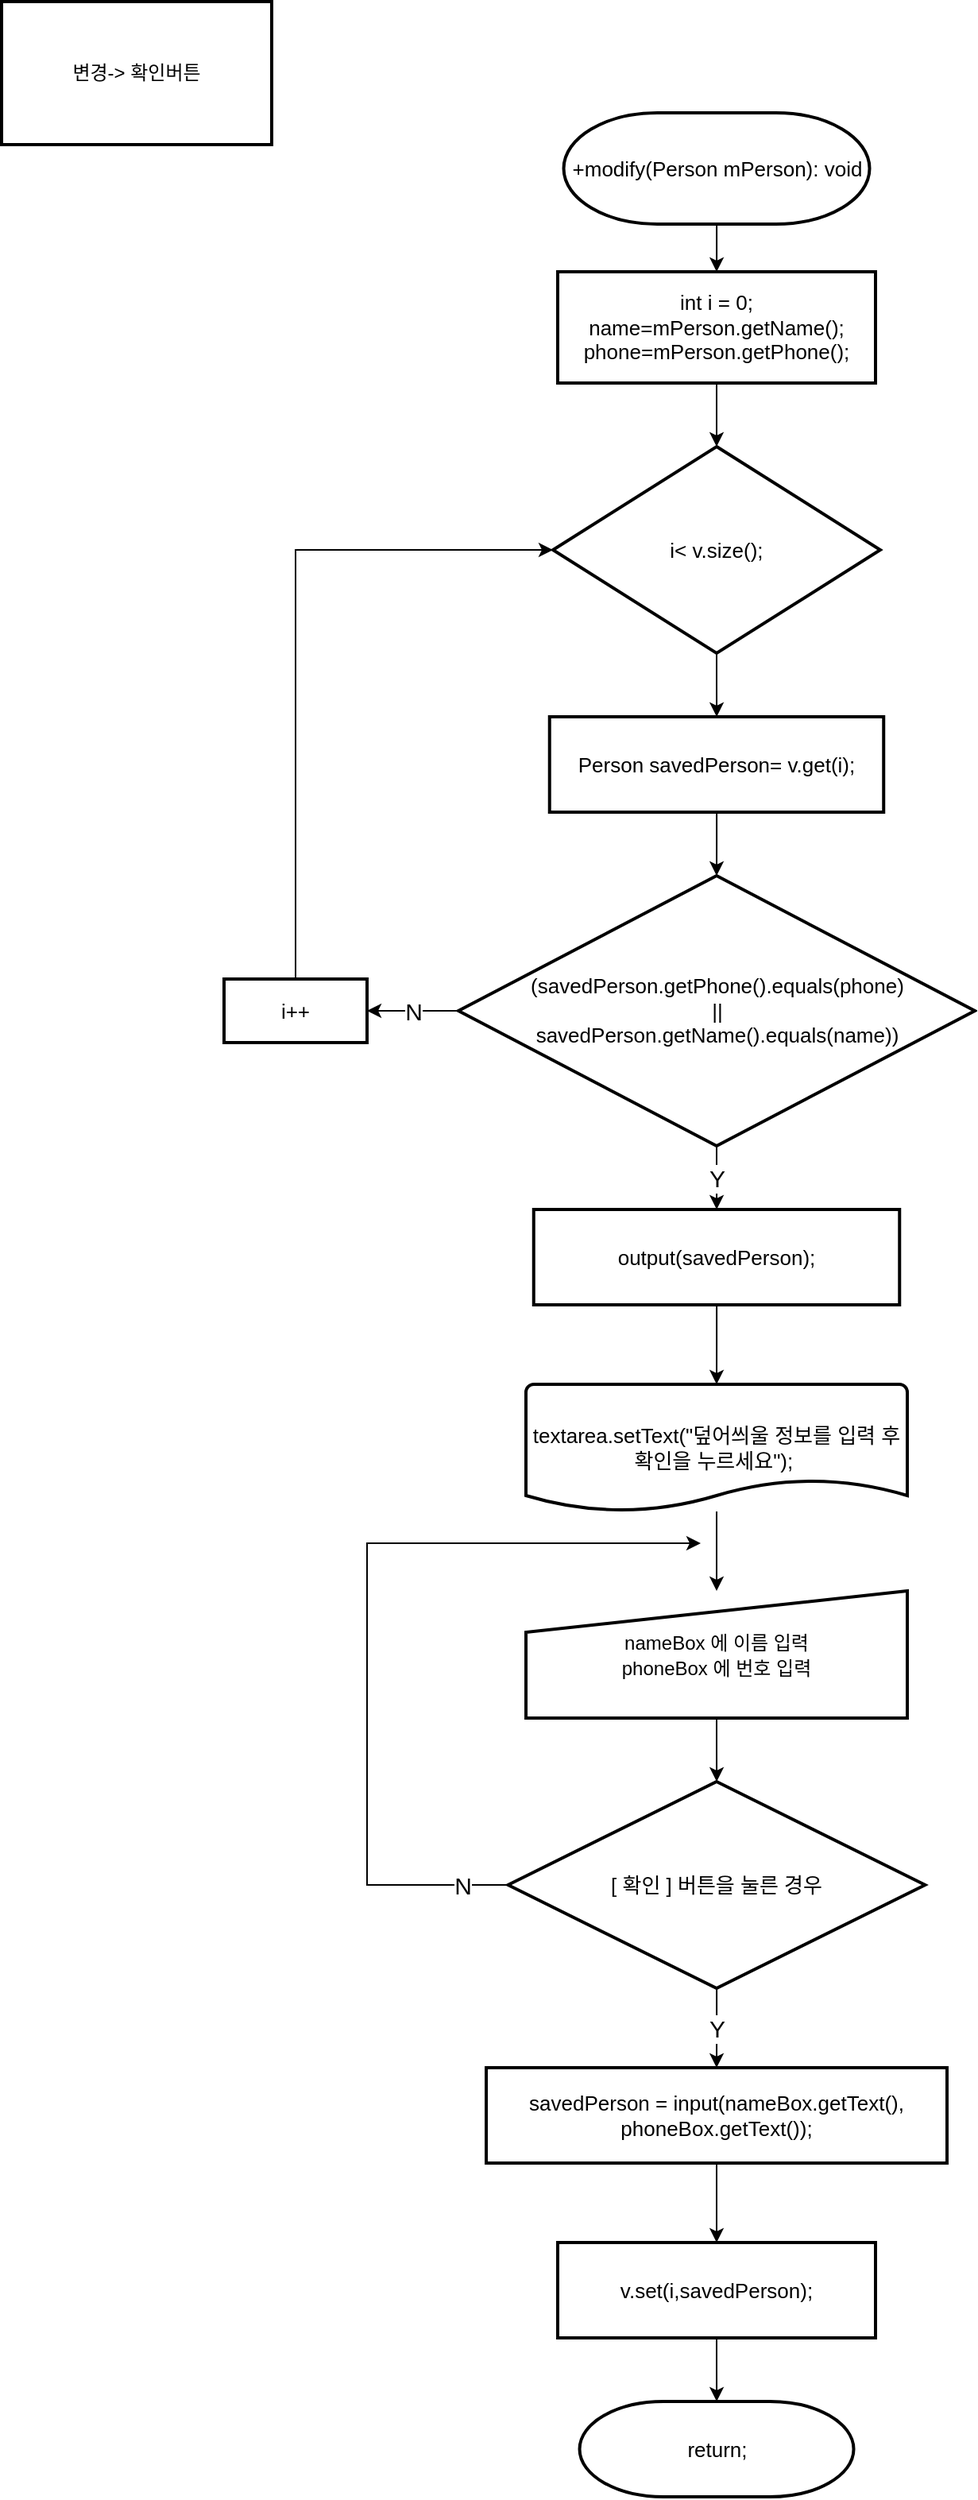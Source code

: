<mxfile version="14.4.8" type="github">
  <diagram id="1KhmYGELhyACEd7Jnpwi" name="페이지-1">
    <mxGraphModel dx="1422" dy="794" grid="1" gridSize="10" guides="1" tooltips="1" connect="1" arrows="1" fold="1" page="1" pageScale="1" pageWidth="1169" pageHeight="1654" math="0" shadow="0">
      <root>
        <mxCell id="0" />
        <mxCell id="1" parent="0" />
        <mxCell id="C4p78MOqMb6mm8a9u9Of-28" value="" style="edgeStyle=orthogonalEdgeStyle;rounded=0;orthogonalLoop=1;jettySize=auto;html=1;fontSize=15;" edge="1" parent="1" source="8Shs_mjXmGKe_kZDb0H--7" target="8Shs_mjXmGKe_kZDb0H--15">
          <mxGeometry relative="1" as="geometry" />
        </mxCell>
        <mxCell id="8Shs_mjXmGKe_kZDb0H--7" value="&lt;span style=&quot;text-align: left; font-size: 13px;&quot;&gt;+modify(Person mPerson): void&lt;/span&gt;" style="strokeWidth=2;html=1;shape=mxgraph.flowchart.terminator;whiteSpace=wrap;fontSize=13;" parent="1" vertex="1">
          <mxGeometry x="383.76" y="140" width="192.5" height="70" as="geometry" />
        </mxCell>
        <mxCell id="C4p78MOqMb6mm8a9u9Of-6" value="" style="edgeStyle=orthogonalEdgeStyle;rounded=0;orthogonalLoop=1;jettySize=auto;html=1;fontSize=13;" edge="1" parent="1" source="8Shs_mjXmGKe_kZDb0H--13" target="C4p78MOqMb6mm8a9u9Of-2">
          <mxGeometry relative="1" as="geometry" />
        </mxCell>
        <mxCell id="8Shs_mjXmGKe_kZDb0H--13" value="i&amp;lt; v.size();" style="strokeWidth=2;html=1;shape=mxgraph.flowchart.decision;whiteSpace=wrap;fontSize=13;" parent="1" vertex="1">
          <mxGeometry x="377" y="350" width="206" height="130" as="geometry" />
        </mxCell>
        <mxCell id="8Shs_mjXmGKe_kZDb0H--14" style="edgeStyle=orthogonalEdgeStyle;rounded=0;orthogonalLoop=1;jettySize=auto;html=1;exitX=0.5;exitY=1;exitDx=0;exitDy=0;entryX=0.5;entryY=0;entryDx=0;entryDy=0;entryPerimeter=0;fontSize=13;" parent="1" source="8Shs_mjXmGKe_kZDb0H--15" target="8Shs_mjXmGKe_kZDb0H--13" edge="1">
          <mxGeometry relative="1" as="geometry" />
        </mxCell>
        <mxCell id="8Shs_mjXmGKe_kZDb0H--15" value="&lt;span style=&quot;font-size: 13px&quot;&gt;int i = 0;&lt;/span&gt;&lt;br style=&quot;font-size: 13px&quot;&gt;&lt;span style=&quot;font-size: 13px&quot;&gt;name=m&lt;/span&gt;&lt;span style=&quot;font-size: 13px ; text-align: left&quot;&gt;Person&lt;/span&gt;&lt;span style=&quot;font-size: 13px&quot;&gt;.getName();&lt;/span&gt;&lt;br style=&quot;font-size: 13px&quot;&gt;&lt;span style=&quot;font-size: 13px&quot;&gt;phone=m&lt;/span&gt;&lt;span style=&quot;font-size: 13px ; text-align: left&quot;&gt;Person&lt;/span&gt;&lt;span style=&quot;font-size: 13px&quot;&gt;.getPhone();&lt;/span&gt;" style="rounded=1;whiteSpace=wrap;html=1;absoluteArcSize=1;arcSize=0;strokeWidth=2;fontSize=13;" parent="1" vertex="1">
          <mxGeometry x="380" y="240" width="200" height="70" as="geometry" />
        </mxCell>
        <mxCell id="8Shs_mjXmGKe_kZDb0H--16" style="edgeStyle=orthogonalEdgeStyle;rounded=0;orthogonalLoop=1;jettySize=auto;html=1;entryX=0;entryY=0.5;entryDx=0;entryDy=0;entryPerimeter=0;fontSize=13;" parent="1" source="8Shs_mjXmGKe_kZDb0H--17" target="8Shs_mjXmGKe_kZDb0H--13" edge="1">
          <mxGeometry relative="1" as="geometry">
            <Array as="points">
              <mxPoint x="215" y="415" />
            </Array>
            <mxPoint x="377" y="435" as="targetPoint" />
          </mxGeometry>
        </mxCell>
        <mxCell id="8Shs_mjXmGKe_kZDb0H--17" value="i++" style="rounded=1;whiteSpace=wrap;html=1;absoluteArcSize=1;arcSize=0;strokeWidth=2;fontSize=13;" parent="1" vertex="1">
          <mxGeometry x="170" y="685" width="90" height="40" as="geometry" />
        </mxCell>
        <mxCell id="8Shs_mjXmGKe_kZDb0H--20" value="변경-&amp;gt; 확인버튼" style="rounded=1;whiteSpace=wrap;html=1;absoluteArcSize=1;arcSize=0;strokeWidth=2;" parent="1" vertex="1">
          <mxGeometry x="30" y="70" width="170" height="90" as="geometry" />
        </mxCell>
        <mxCell id="C4p78MOqMb6mm8a9u9Of-7" value="" style="edgeStyle=orthogonalEdgeStyle;rounded=0;orthogonalLoop=1;jettySize=auto;html=1;fontSize=13;" edge="1" parent="1" source="C4p78MOqMb6mm8a9u9Of-2" target="C4p78MOqMb6mm8a9u9Of-3">
          <mxGeometry relative="1" as="geometry" />
        </mxCell>
        <mxCell id="C4p78MOqMb6mm8a9u9Of-2" value="Person savedPerson= v.get(i);" style="rounded=1;whiteSpace=wrap;html=1;absoluteArcSize=1;arcSize=0;strokeWidth=2;fontSize=13;" vertex="1" parent="1">
          <mxGeometry x="374.87" y="520" width="210.25" height="60" as="geometry" />
        </mxCell>
        <mxCell id="C4p78MOqMb6mm8a9u9Of-8" value="Y" style="edgeStyle=orthogonalEdgeStyle;rounded=0;orthogonalLoop=1;jettySize=auto;html=1;fontSize=15;" edge="1" parent="1" source="C4p78MOqMb6mm8a9u9Of-3" target="C4p78MOqMb6mm8a9u9Of-4">
          <mxGeometry relative="1" as="geometry" />
        </mxCell>
        <mxCell id="C4p78MOqMb6mm8a9u9Of-9" value="N" style="edgeStyle=orthogonalEdgeStyle;rounded=0;orthogonalLoop=1;jettySize=auto;html=1;fontSize=15;" edge="1" parent="1" source="C4p78MOqMb6mm8a9u9Of-3" target="8Shs_mjXmGKe_kZDb0H--17">
          <mxGeometry relative="1" as="geometry" />
        </mxCell>
        <mxCell id="C4p78MOqMb6mm8a9u9Of-3" value="(savedPerson.getPhone().equals(&lt;span style=&quot;text-align: left; font-size: 13px;&quot;&gt;phone&lt;/span&gt;)&lt;br style=&quot;font-size: 13px;&quot;&gt;||&lt;br style=&quot;font-size: 13px;&quot;&gt;savedPerson.getName().equals(name))" style="strokeWidth=2;html=1;shape=mxgraph.flowchart.decision;whiteSpace=wrap;fontSize=13;" vertex="1" parent="1">
          <mxGeometry x="317.5" y="620" width="324.99" height="170" as="geometry" />
        </mxCell>
        <mxCell id="C4p78MOqMb6mm8a9u9Of-14" value="" style="edgeStyle=orthogonalEdgeStyle;rounded=0;orthogonalLoop=1;jettySize=auto;html=1;fontSize=13;" edge="1" parent="1" source="C4p78MOqMb6mm8a9u9Of-4" target="C4p78MOqMb6mm8a9u9Of-5">
          <mxGeometry relative="1" as="geometry" />
        </mxCell>
        <mxCell id="C4p78MOqMb6mm8a9u9Of-4" value="output(savedPerson);" style="rounded=1;whiteSpace=wrap;html=1;absoluteArcSize=1;arcSize=0;strokeWidth=2;fontSize=13;" vertex="1" parent="1">
          <mxGeometry x="364.88" y="830" width="230.25" height="60" as="geometry" />
        </mxCell>
        <mxCell id="C4p78MOqMb6mm8a9u9Of-24" value="" style="edgeStyle=orthogonalEdgeStyle;rounded=0;orthogonalLoop=1;jettySize=auto;html=1;fontSize=13;" edge="1" parent="1" source="C4p78MOqMb6mm8a9u9Of-5" target="C4p78MOqMb6mm8a9u9Of-22">
          <mxGeometry relative="1" as="geometry" />
        </mxCell>
        <mxCell id="C4p78MOqMb6mm8a9u9Of-5" value="&lt;span style=&quot;font-family: helvetica; font-size: 13px;&quot;&gt;textarea.setText(&quot;덮어씌울 정보를 입력 후 확인을 누르세요&quot;);&lt;/span&gt;&lt;span style=&quot;font-family: helvetica; font-size: 13px;&quot;&gt;&amp;nbsp;&lt;/span&gt;" style="strokeWidth=2;html=1;shape=mxgraph.flowchart.document2;whiteSpace=wrap;size=0.25;fontSize=13;" vertex="1" parent="1">
          <mxGeometry x="360" y="940" width="240" height="80" as="geometry" />
        </mxCell>
        <mxCell id="C4p78MOqMb6mm8a9u9Of-17" value="" style="edgeStyle=orthogonalEdgeStyle;rounded=0;orthogonalLoop=1;jettySize=auto;html=1;fontSize=13;" edge="1" parent="1" source="C4p78MOqMb6mm8a9u9Of-10" target="C4p78MOqMb6mm8a9u9Of-11">
          <mxGeometry relative="1" as="geometry" />
        </mxCell>
        <mxCell id="C4p78MOqMb6mm8a9u9Of-10" value="savedPerson =&amp;nbsp;&lt;span style=&quot;font-size: 13px;&quot;&gt;input(nameBox.getText(), phoneBox.getText());&lt;/span&gt;" style="rounded=1;whiteSpace=wrap;html=1;absoluteArcSize=1;arcSize=0;strokeWidth=2;fontSize=13;" vertex="1" parent="1">
          <mxGeometry x="335.01" y="1370" width="289.99" height="60" as="geometry" />
        </mxCell>
        <mxCell id="C4p78MOqMb6mm8a9u9Of-19" value="" style="edgeStyle=orthogonalEdgeStyle;rounded=0;orthogonalLoop=1;jettySize=auto;html=1;fontSize=13;" edge="1" parent="1" source="C4p78MOqMb6mm8a9u9Of-11" target="C4p78MOqMb6mm8a9u9Of-13">
          <mxGeometry relative="1" as="geometry" />
        </mxCell>
        <mxCell id="C4p78MOqMb6mm8a9u9Of-11" value="&lt;span style=&quot;font-size: 13px;&quot;&gt;v.set(i,savedPerson);&lt;/span&gt;" style="rounded=1;whiteSpace=wrap;html=1;absoluteArcSize=1;arcSize=0;strokeWidth=2;fontSize=13;" vertex="1" parent="1">
          <mxGeometry x="380" y="1480" width="200" height="60" as="geometry" />
        </mxCell>
        <mxCell id="C4p78MOqMb6mm8a9u9Of-16" value="Y" style="edgeStyle=orthogonalEdgeStyle;rounded=0;orthogonalLoop=1;jettySize=auto;html=1;fontSize=15;" edge="1" parent="1" source="C4p78MOqMb6mm8a9u9Of-12" target="C4p78MOqMb6mm8a9u9Of-10">
          <mxGeometry relative="1" as="geometry" />
        </mxCell>
        <mxCell id="C4p78MOqMb6mm8a9u9Of-23" value="N" style="edgeStyle=orthogonalEdgeStyle;rounded=0;orthogonalLoop=1;jettySize=auto;html=1;fontSize=15;" edge="1" parent="1" source="C4p78MOqMb6mm8a9u9Of-12">
          <mxGeometry x="-0.888" relative="1" as="geometry">
            <mxPoint x="470" y="1040" as="targetPoint" />
            <Array as="points">
              <mxPoint x="260" y="1255" />
              <mxPoint x="260" y="1040" />
            </Array>
            <mxPoint as="offset" />
          </mxGeometry>
        </mxCell>
        <mxCell id="C4p78MOqMb6mm8a9u9Of-12" value="[ 확인 ] 버튼을 눌른 경우" style="strokeWidth=2;html=1;shape=mxgraph.flowchart.decision;whiteSpace=wrap;fontSize=13;" vertex="1" parent="1">
          <mxGeometry x="348.75" y="1190" width="262.48" height="130" as="geometry" />
        </mxCell>
        <mxCell id="C4p78MOqMb6mm8a9u9Of-13" value="&lt;div style=&quot;text-align: left; font-size: 13px;&quot;&gt;return;&lt;/div&gt;" style="strokeWidth=2;html=1;shape=mxgraph.flowchart.terminator;whiteSpace=wrap;fontSize=13;" vertex="1" parent="1">
          <mxGeometry x="393.76" y="1580" width="172.5" height="60" as="geometry" />
        </mxCell>
        <mxCell id="C4p78MOqMb6mm8a9u9Of-25" value="" style="edgeStyle=orthogonalEdgeStyle;rounded=0;orthogonalLoop=1;jettySize=auto;html=1;fontSize=13;" edge="1" parent="1" source="C4p78MOqMb6mm8a9u9Of-22" target="C4p78MOqMb6mm8a9u9Of-12">
          <mxGeometry relative="1" as="geometry" />
        </mxCell>
        <mxCell id="C4p78MOqMb6mm8a9u9Of-22" value="&lt;span style=&quot;font-size: 12px&quot;&gt;nameBox 에 이름 입력&lt;/span&gt;&lt;br style=&quot;font-size: 12px&quot;&gt;&lt;span style=&quot;font-size: 12px&quot;&gt;phoneBox 에 번호 입력&lt;/span&gt;" style="html=1;strokeWidth=2;shape=manualInput;whiteSpace=wrap;rounded=1;size=26;arcSize=0;fontSize=13;" vertex="1" parent="1">
          <mxGeometry x="360.01" y="1070" width="239.99" height="80" as="geometry" />
        </mxCell>
      </root>
    </mxGraphModel>
  </diagram>
</mxfile>
